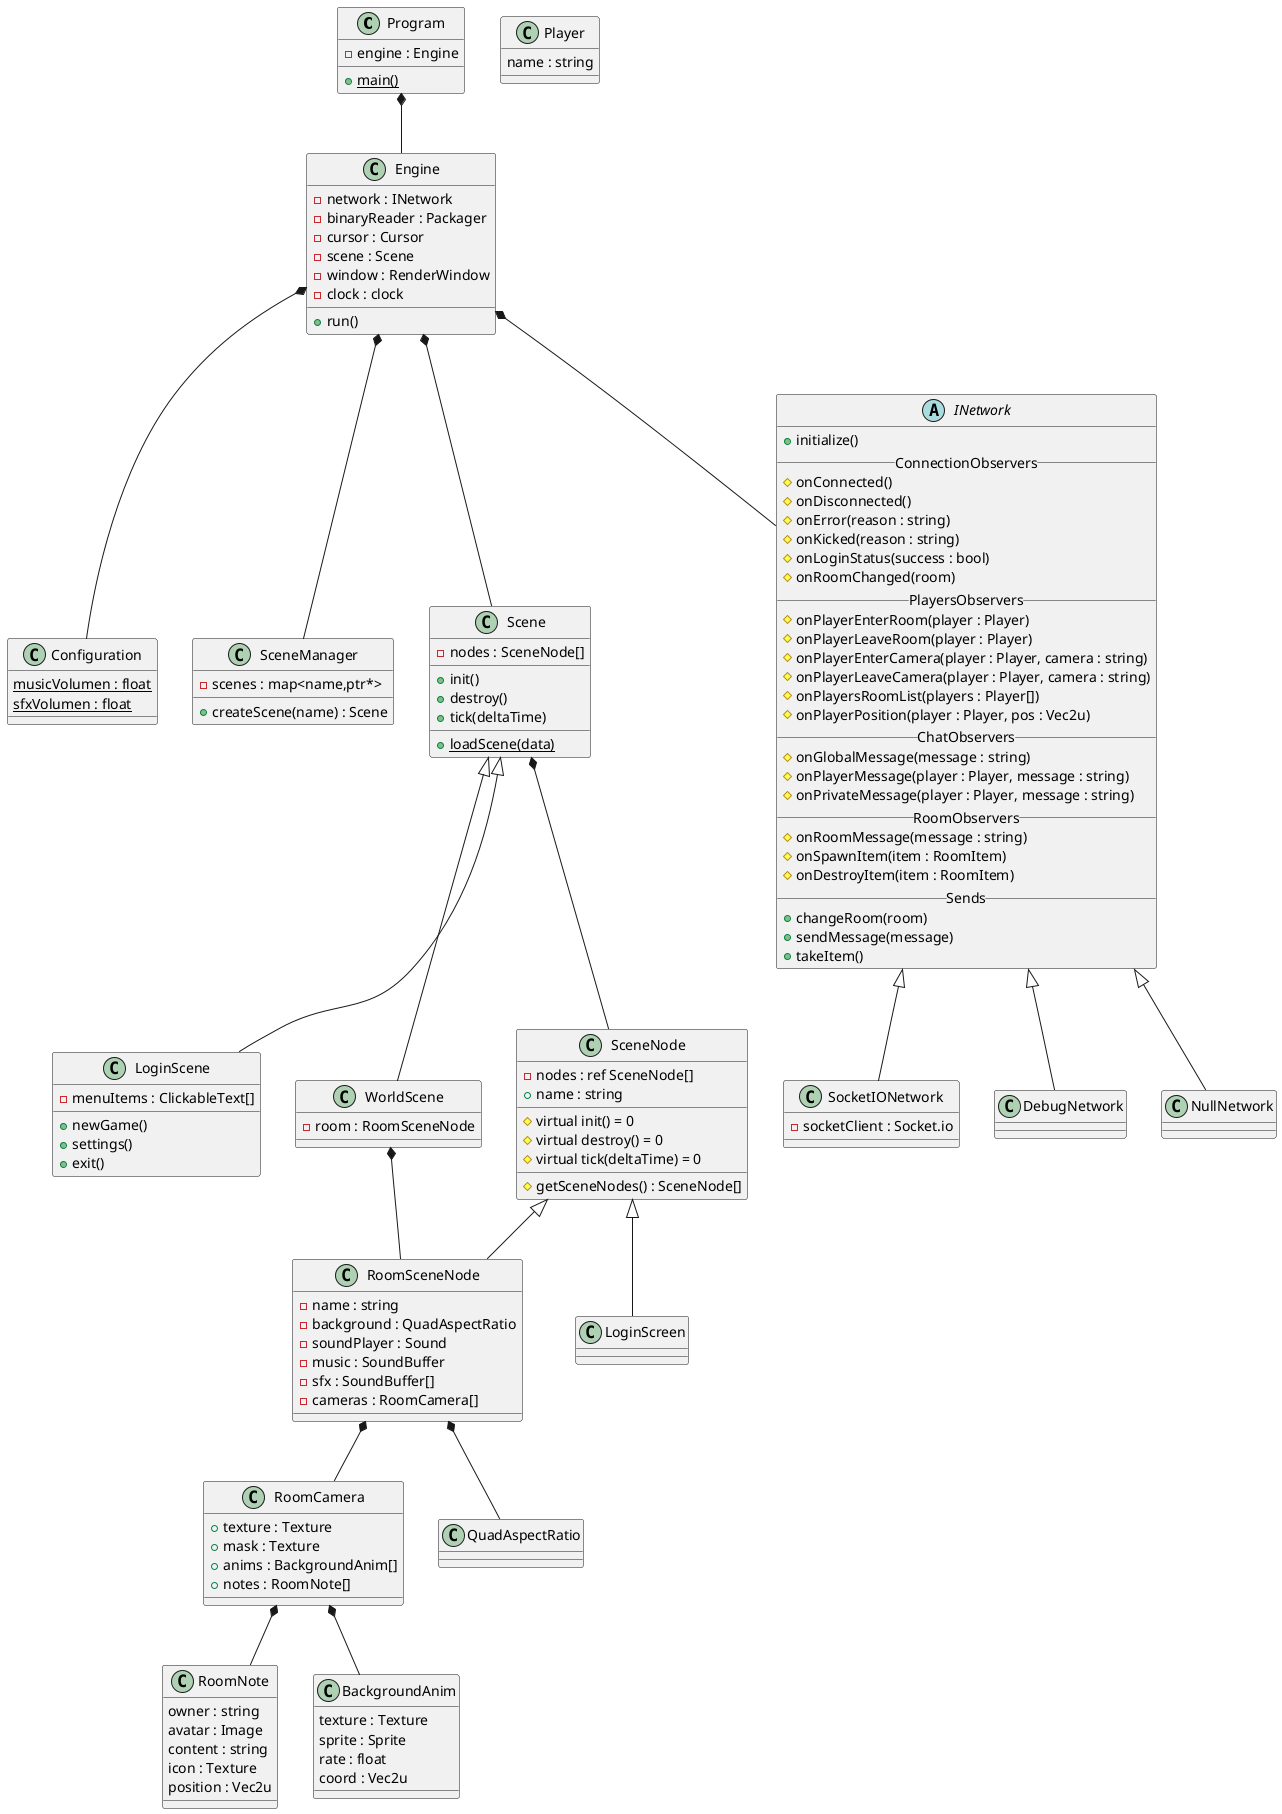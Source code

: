 @startuml

class Program
{
    - engine : Engine
    + {static} main()
}

class Engine
{
    - network : INetwork
    - binaryReader : Packager
    - cursor : Cursor
    - scene : Scene
    - window : RenderWindow
    - clock : clock

    + run()
}

class Configuration
{
    {static} musicVolumen : float
    {static} sfxVolumen : float
}

class SceneManager
{
    - scenes : map<name,ptr*>
    + createScene(name) : Scene
}

class Scene
{
    - nodes : SceneNode[]
    __
    + init()
    + destroy()
    + tick(deltaTime)
    __
    + {static} loadScene(data)
}

class LoginScene
{
    - menuItems : ClickableText[]
    + newGame()
    + settings()
    + exit()
}

class WorldScene
{
    - room : RoomSceneNode
}

class SceneNode
{
    - nodes : ref SceneNode[]
    + name : string
    __
    # virtual init() = 0
    # virtual destroy() = 0
    # virtual tick(deltaTime) = 0
    __
    # getSceneNodes() : SceneNode[]
}

class RoomSceneNode
{
    - name : string
    - background : QuadAspectRatio
    - soundPlayer : Sound
    - music : SoundBuffer
    - sfx : SoundBuffer[]
    - cameras : RoomCamera[]
}

class RoomCamera
{
    + texture : Texture
    + mask : Texture
    + anims : BackgroundAnim[]
    + notes : RoomNote[]
}

class RoomNote
{
    owner : string
    avatar : Image
    content : string
    icon : Texture
    position : Vec2u
}

class BackgroundAnim
{
    texture : Texture
    sprite : Sprite
    rate : float
    coord : Vec2u
}

class Player
{
    name : string

}

abstract INetwork
{
    + initialize()
    __ConnectionObservers__
    # onConnected()
    # onDisconnected()
    # onError(reason : string)
    # onKicked(reason : string)
    # onLoginStatus(success : bool)
    # onRoomChanged(room)
    __PlayersObservers__
    # onPlayerEnterRoom(player : Player)
    # onPlayerLeaveRoom(player : Player)
    # onPlayerEnterCamera(player : Player, camera : string)
    # onPlayerLeaveCamera(player : Player, camera : string)
    # onPlayersRoomList(players : Player[])
    # onPlayerPosition(player : Player, pos : Vec2u)
    __ChatObservers__
    # onGlobalMessage(message : string)
    # onPlayerMessage(player : Player, message : string)
    # onPrivateMessage(player : Player, message : string)
    __RoomObservers__
    # onRoomMessage(message : string)
    # onSpawnItem(item : RoomItem)
    # onDestroyItem(item : RoomItem)
    __Sends__
    + changeRoom(room)
    + sendMessage(message)
    + takeItem()
}

class SocketIONetwork
{
    - socketClient : Socket.io
}

class DebugNetwork
{
}


'
' Relations
'-----------------------------------------------------------------------------------------------------------------------
INetwork <|-- SocketIONetwork
INetwork <|-- DebugNetwork
INetwork <|-- NullNetwork


SceneNode <|-- RoomSceneNode
SceneNode <|-- LoginScreen

RoomSceneNode *-- RoomCamera
RoomSceneNode *-- QuadAspectRatio

RoomCamera *-- RoomNote
RoomCamera *-- BackgroundAnim

Scene *-- SceneNode
Scene <|-- LoginScene
Scene <|-- WorldScene

WorldScene *-- RoomSceneNode


Engine *-- Scene
Engine *-- INetwork
Engine *-- SceneManager
Engine *-- Configuration

Program *-- Engine



@enduml